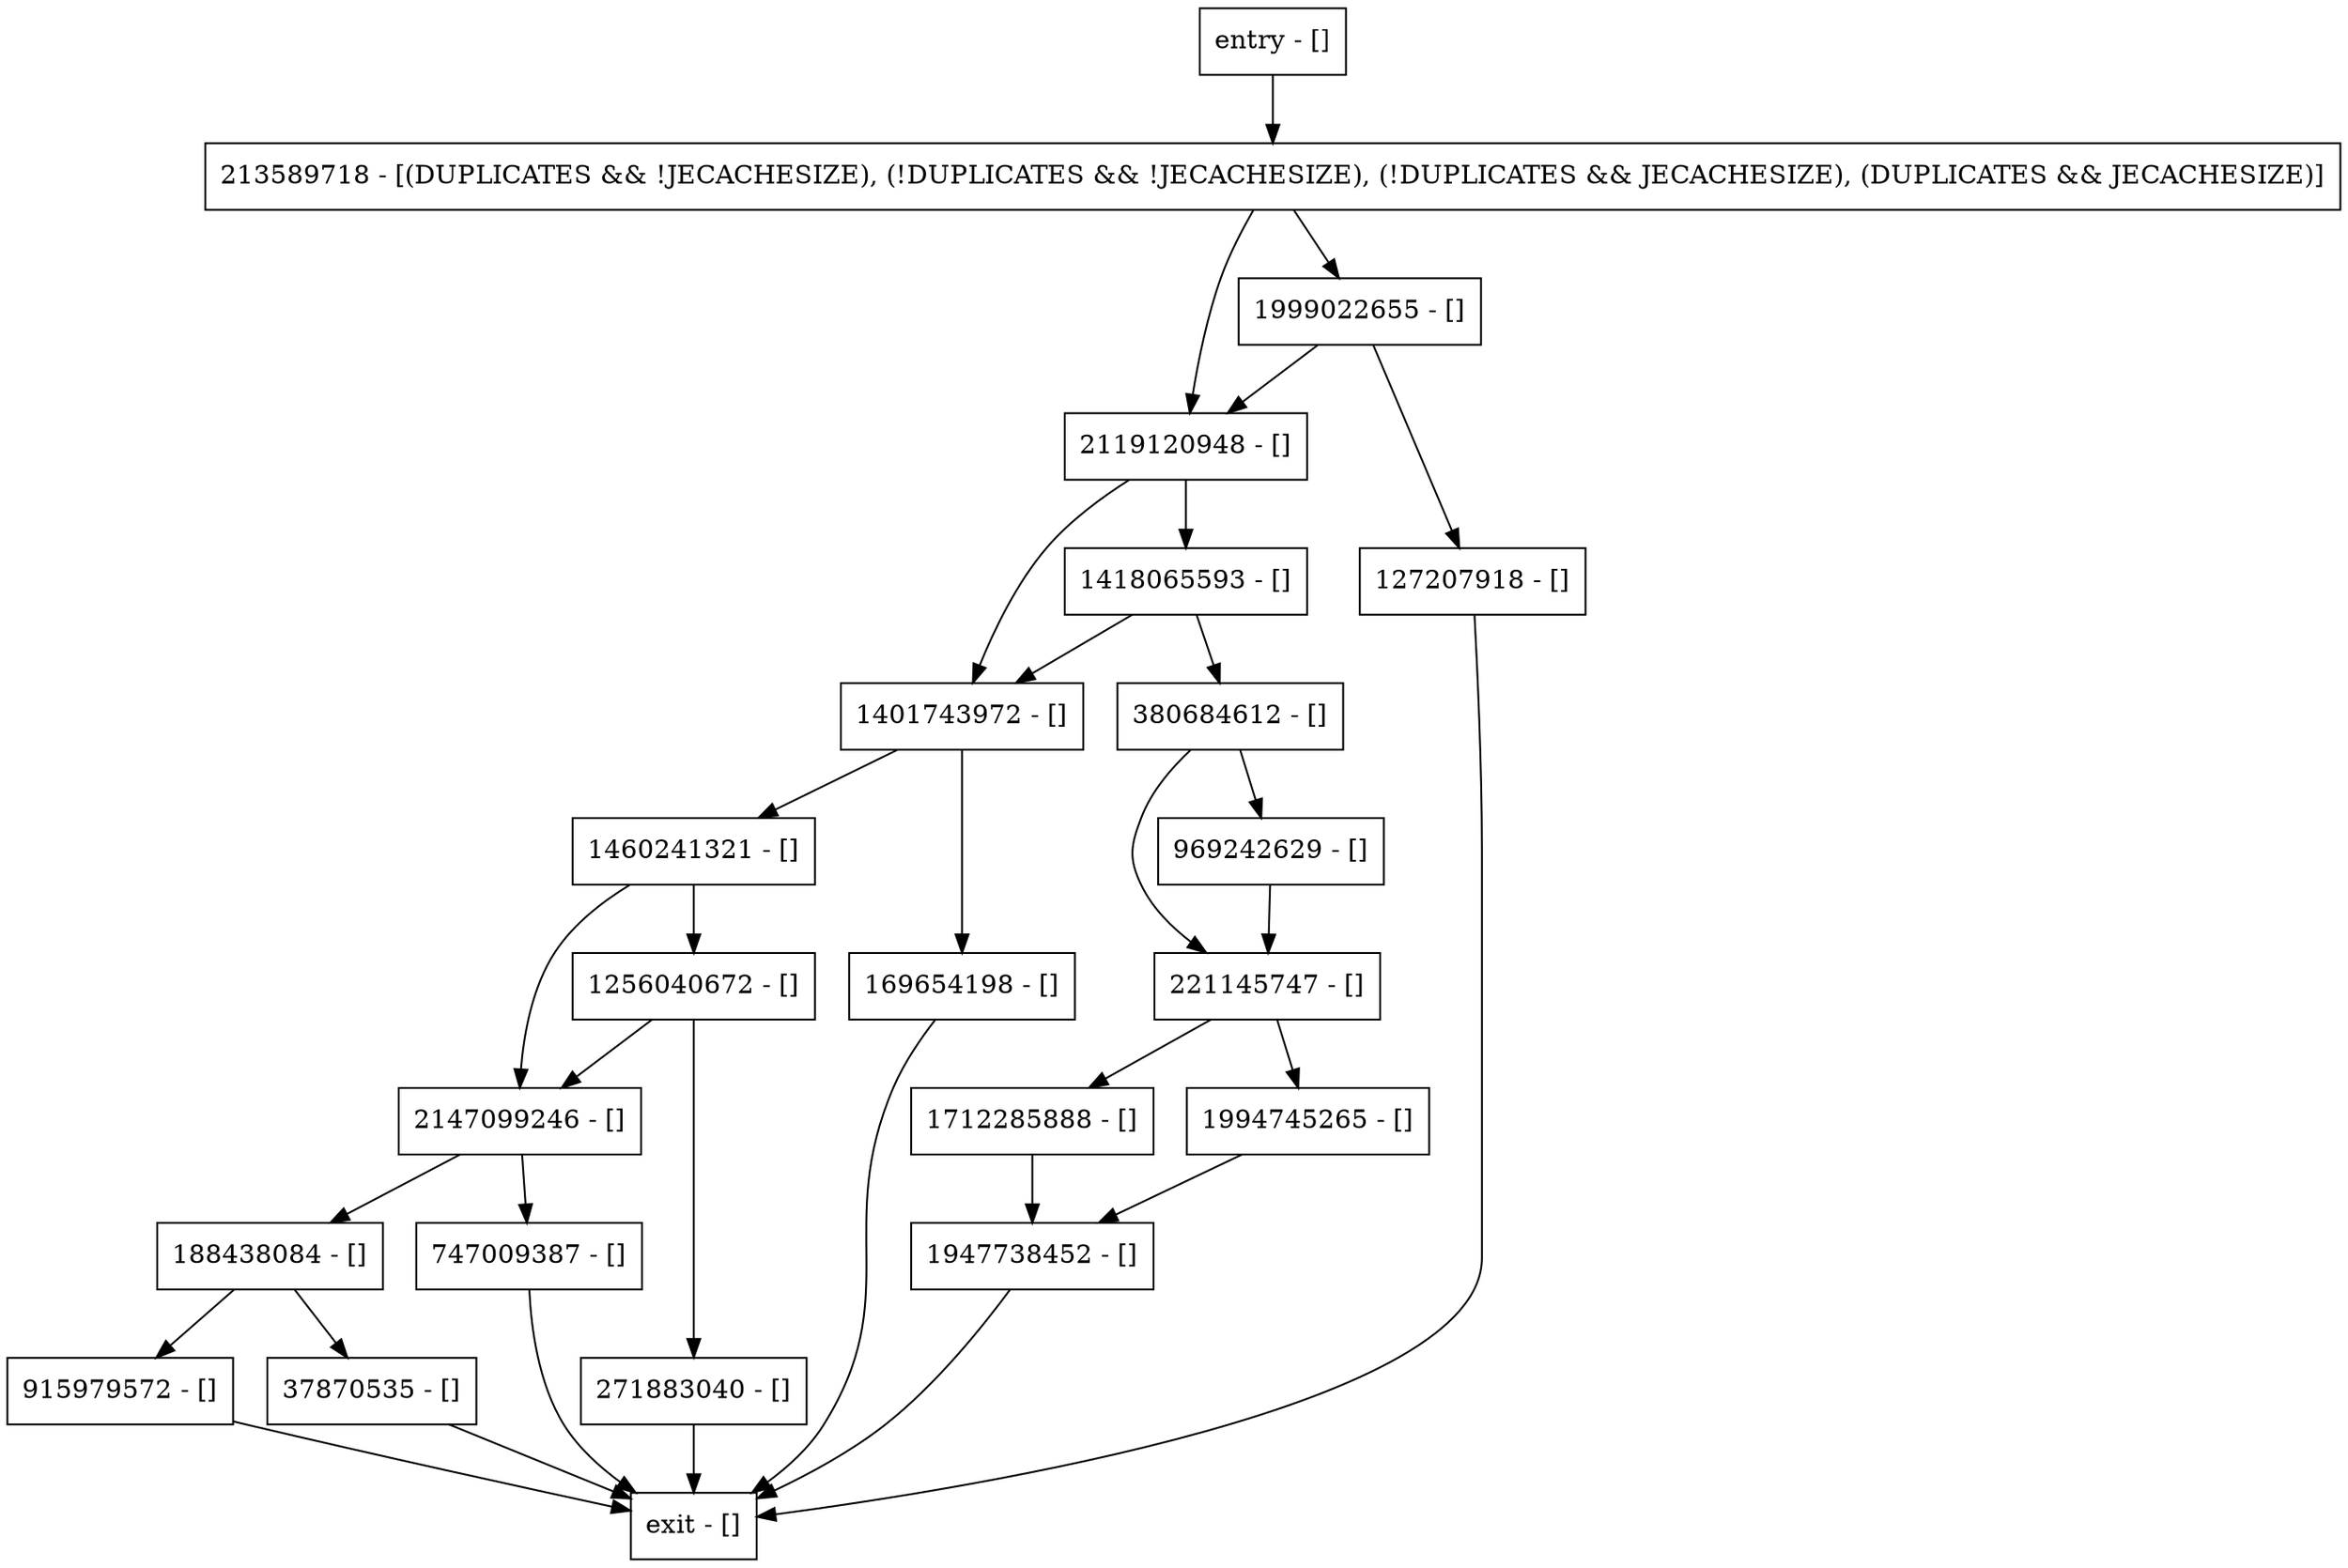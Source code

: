 digraph getWritableLocker {
node [shape=record];
1947738452 [label="1947738452 - []"];
1712285888 [label="1712285888 - []"];
221145747 [label="221145747 - []"];
1460241321 [label="1460241321 - []"];
127207918 [label="127207918 - []"];
213589718 [label="213589718 - [(DUPLICATES && !JECACHESIZE), (!DUPLICATES && !JECACHESIZE), (!DUPLICATES && JECACHESIZE), (DUPLICATES && JECACHESIZE)]"];
271883040 [label="271883040 - []"];
169654198 [label="169654198 - []"];
1401743972 [label="1401743972 - []"];
1418065593 [label="1418065593 - []"];
2147099246 [label="2147099246 - []"];
969242629 [label="969242629 - []"];
1256040672 [label="1256040672 - []"];
entry [label="entry - []"];
exit [label="exit - []"];
380684612 [label="380684612 - []"];
915979572 [label="915979572 - []"];
37870535 [label="37870535 - []"];
2119120948 [label="2119120948 - []"];
188438084 [label="188438084 - []"];
1999022655 [label="1999022655 - []"];
747009387 [label="747009387 - []"];
1994745265 [label="1994745265 - []"];
entry;
exit;
1947738452 -> exit;
1712285888 -> 1947738452;
221145747 -> 1712285888;
221145747 -> 1994745265;
1460241321 -> 1256040672;
1460241321 -> 2147099246;
127207918 -> exit;
213589718 -> 2119120948;
213589718 -> 1999022655;
271883040 -> exit;
169654198 -> exit;
1401743972 -> 1460241321;
1401743972 -> 169654198;
1418065593 -> 380684612;
1418065593 -> 1401743972;
2147099246 -> 188438084;
2147099246 -> 747009387;
969242629 -> 221145747;
1256040672 -> 271883040;
1256040672 -> 2147099246;
entry -> 213589718;
380684612 -> 221145747;
380684612 -> 969242629;
915979572 -> exit;
37870535 -> exit;
2119120948 -> 1401743972;
2119120948 -> 1418065593;
188438084 -> 915979572;
188438084 -> 37870535;
1999022655 -> 127207918;
1999022655 -> 2119120948;
747009387 -> exit;
1994745265 -> 1947738452;
}
